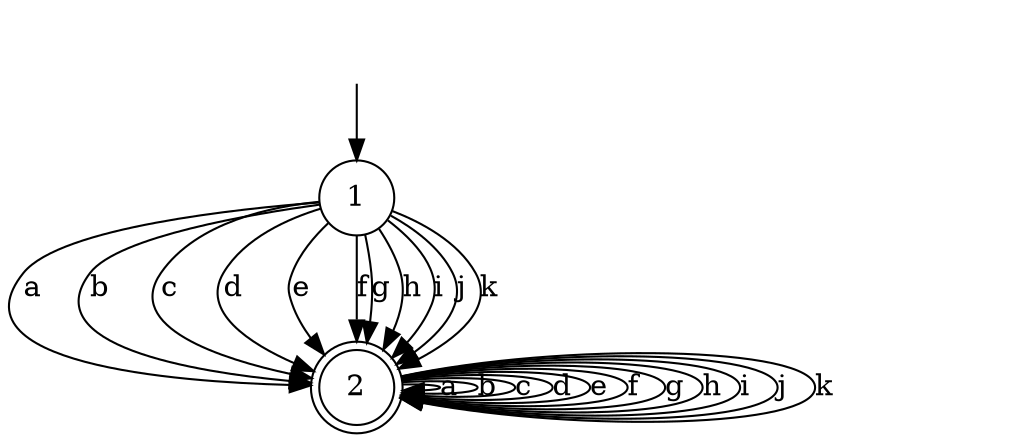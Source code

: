 digraph G{
    ""[shape=none]
    "1"[shape=circle]
    "2"[shape=doublecircle]

    ""->"1"
    "1" -> "2"[label="a"]
    "1" -> "2"[label="b"]
    "1" -> "2"[label="c"]
    "1" -> "2"[label="d"]
    "1" -> "2"[label="e"]
    "1" -> "2"[label="f"]
    "1" -> "2"[label="g"]
    "1" -> "2"[label="h"]
    "1" -> "2"[label="i"]
    "1" -> "2"[label="j"]
    "1" -> "2"[label="k"]
    "2" -> "2"[label="a"]
    "2" -> "2"[label="b"]
    "2" -> "2"[label="c"]
    "2" -> "2"[label="d"]
    "2" -> "2"[label="e"]
    "2" -> "2"[label="f"]
    "2" -> "2"[label="g"]
    "2" -> "2"[label="h"]
    "2" -> "2"[label="i"]
    "2" -> "2"[label="j"]
    "2" -> "2"[label="k"]
}
